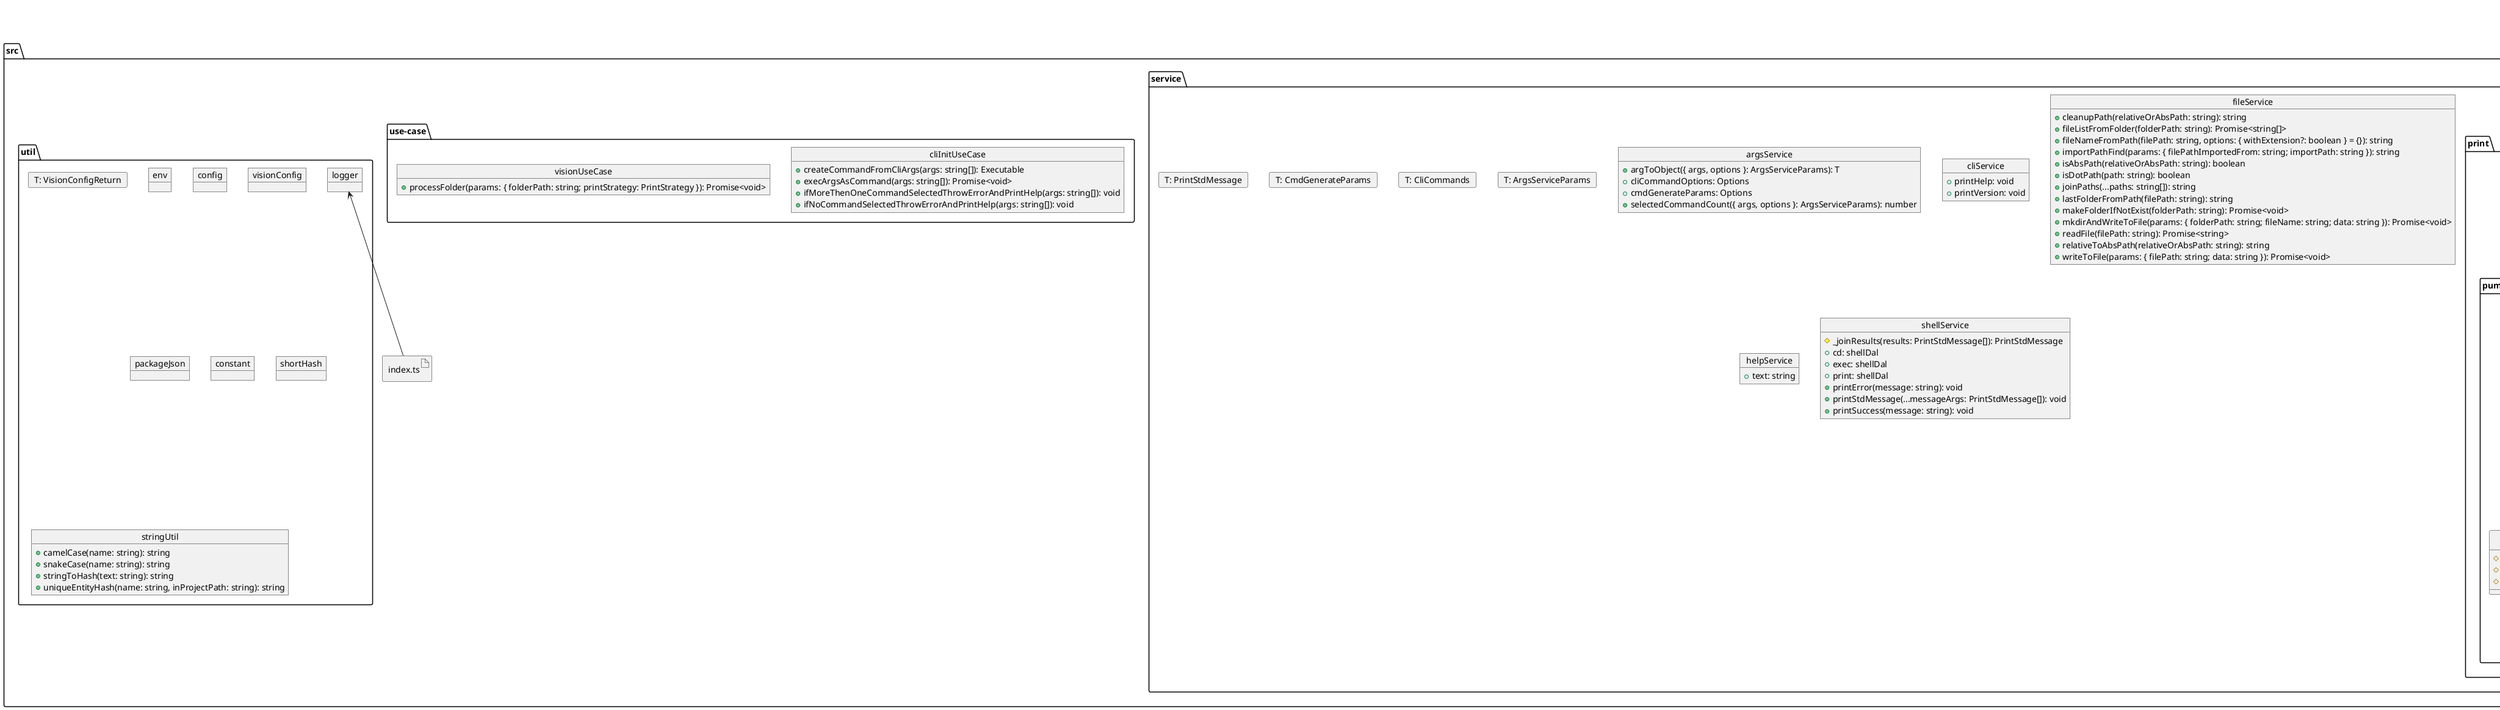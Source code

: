 @startuml
    folder "src" as src_b874d07 {
      artifact "index.ts" as index_ts_e4daf83f {
      }
      folder "app" as app_6faf0769 {
        class "CliApp" as cli_app_8bf9ca45 {
          constructor(args: string[])
        }
        object "app" as app_1d92d491 {
          # _onError(err: Error): Promise<void>
          # _registerOnExit: void
          # _server: undefined | any
          # _start(runApp: App): Promise<void>
          # _stop: Promise<void>
          + start: void
        }
        folder "init" as init_837dc15c {
          class "ExecArgsAsCommand" as exec_args_as_command_d74becbe {
            Name: string
            - ___args: string[]
            # _destroyFn: Promise<void>
            # _initFn: Promise<void>
            constructor(args: string[])
          }
        }
      }
      folder "dal" as dal_fba75381 {
        card "T: ExecResult" as exec_result_4f6edd5d {
        }
        object "shellDal" as shell_dal_4f6edd5d {
          + cd(dir: string): void
          + exec(cmd: string): Promise<ExecResult>
          + print(message: string): void
          + pwd: string
        }
      }
      folder "enum" as enum_1eea471b {
        enum "PumlGroupType" as puml_group_type_87f1b99e {
          FICTIVE = 'fictive'
          FOLDER = 'folder'
          RECTANGLE = 'rectangle'
        }
        enum "ReferenceType" as reference_type_1f38c983 {
          AGGREGATION = 'aggregation'
          ASSOCIATION = 'association'
          COMPOSITION = 'composition'
          DEPENDENCY = 'dependency'
          IMPLEMENTATION = 'implementation'
          INHERITANCE = 'inheritance'
        }
      }
      folder "model" as model_40d91327 {
        class "EntityClass" as entity_class_87e50b39 {
          + IsAbstract: boolean
          + IsExported: boolean
          + Properties: Property[]
          + References: Reference[]
          # _isAbstract: boolean
          # _isExported: boolean
          # _properties: Property[]
          # _references: Reference[]
          constructor(params: {    name: string    inProjectPath: string    isExported?: boolean    isAbstract?: boolean    references?: Reference[]    properties?: Property[]  })
        }
        class "EntityEnum" as entity_enum_f7c58024 {
          + IsExported: boolean
          + Properties: string[]
          # _isExported: boolean
          # _properties: string[]
          constructor(params: { name: string; inProjectPath: string; isExported?: boolean; properties: string[] })
        }
        class "EntityFile" as entity_file_33f169f1 {
          + References: Reference[]
          # _references: Reference[]
          + addAssociation({ name, inProjectPath }: { name: string; inProjectPath: string }): void
          constructor(params: { name: string; inProjectPath: string })
        }
        class "EntityInterface" as entity_interface_590b4132 {
          + IsExported: boolean
          + Properties: Property[]
          + References: Reference[]
          # _isExported: boolean
          # _properties: Property[]
          # _references: Reference[]
          constructor(params: {    name: string    inProjectPath: string    isExported?: boolean    references?: Reference[]    properties?: Property[]  })
        }
        class "EntityObject" as entity_object_784a4022 {
          + AliasReference: string
          + IsExported: boolean
          + Properties: Property[]
          # _aliasReference: string
          # _isExported: boolean
          # _properties: Property[]
          constructor(params: {    name: string    inProjectPath: string    isExported?: boolean    properties?: Property[]    aliasReference?: string  })
        }
        class "EntityType" as entity_type_a3fb7caf {
          + IsExported: boolean
          # _isExported: boolean
          constructor(params: { name: string; inProjectPath: string; isExported?: boolean })
        }
        abstract "Entity" as entity_9581579a {
          + Id: string
          + InProjectPath: string
          + Name: string
          + SortByName(a: Entity, b: Entity): number
          # _inProjectPath: string
          # _name: string
          # constructor(params: { name: string; inProjectPath: string })
          + renameEntity(name: string): void
        }
        interface "Exportable" as exportable_2ac9ab8f {
          + IsExported: boolean
        }
        interface "Locatable" as locatable_b011d3de {
          + Id: string
          + Name: string
          + InProjectPath: string
        }
        enum "PropertyAccessLevelType" as property_access_level_type_d5a84d26 {
          NO_MODIFIER = 'no-modifier'
          PRIVATE = 'private'
          PROTECTED = 'protected'
          PUBLIC = 'public'
        }
        class "Property" as property_d5a84d26 {
          + AccessLevel: PropertyAccessLevelType
          + FunctionParams: string | undefined
          + IsAbstract: boolean
          + Name: string
          + ReturnType: string
          + SortByName(a: Property, b: Property): number
          # _accessLevel: PropertyAccessLevelType
          # _functionParams: string | undefined
          # _isAbstract: boolean
          # _name: string
          # _returnType: string
          constructor(params: {    name: string    returnType: string    accessLevel?: PropertyAccessLevelType    isAbstract?: boolean    functionParams?: string  })
        }
        interface "Referencable" as referencable_31799d25 {
          + References: Reference[]
        }
        class "Reference" as reference_aaef6aea {
          + Id: string
          + InProjectPath: string
          + Name: string
          + Type: ReferenceType
          # _inProjectPath: string
          # _name: string
          # _type: ReferenceType
          constructor(params: { name: string; inProjectPath: string; type: ReferenceType })
        }
      }
      folder "module" as module_9f6f6c52 {
        artifact "ts.ts" as ts_ts_eabf7773 {
        }
      }
      folder "service" as service_c83a6ab5 {
        card "T: ArgsServiceParams" as args_service_params_d268d804 {
        }
        card "T: CliCommands" as cli_commands_d268d804 {
        }
        card "T: CmdGenerateParams" as cmd_generate_params_d268d804 {
        }
        object "argsService" as args_service_d268d804 {
          + argToObject({ args, options }: ArgsServiceParams): T
          + cliCommandOptions: Options
          + cmdGenerateParams: Options
          + selectedCommandCount({ args, options }: ArgsServiceParams): number
        }
        object "cliService" as cli_service_317b6b45 {
          + printHelp: void
          + printVersion: void
        }
        object "fileService" as file_service_3f424ea5 {
          + cleanupPath(relativeOrAbsPath: string): string
          + fileListFromFolder(folderPath: string): Promise<string[]>
          + fileNameFromPath(filePath: string, options: { withExtension?: boolean } = {}): string
          + importPathFind(params: { filePathImportedFrom: string; importPath: string }): string
          + isAbsPath(relativeOrAbsPath: string): boolean
          + isDotPath(path: string): boolean
          + joinPaths(...paths: string[]): string
          + lastFolderFromPath(filePath: string): string
          + makeFolderIfNotExist(folderPath: string): Promise<void>
          + mkdirAndWriteToFile(params: { folderPath: string; fileName: string; data: string }): Promise<void>
          + readFile(filePath: string): Promise<string>
          + relativeToAbsPath(relativeOrAbsPath: string): string
          + writeToFile(params: { filePath: string; data: string }): Promise<void>
        }
        object "helpService" as help_service_20a1eb92 {
          + text: string
        }
        card "T: PrintStdMessage" as print_std_message_db3f045d {
        }
        object "shellService" as shell_service_db3f045d {
          # _joinResults(results: PrintStdMessage[]): PrintStdMessage
          + cd: shellDal
          + exec: shellDal
          + print: shellDal
          + printError(message: string): void
          + printStdMessage(...messageArgs: PrintStdMessage[]): void
          + printSuccess(message: string): void
        }
        folder "command" as command_7ebc6e5d {
          interface "Executable" as executable_a85166eb {
            + execute: Promise<void>
          }
          class "Generate" as generate_eb5ef3b0 {
            + execute: Promise<void>
          }
          class "PrintHelp" as print_help_2c3c3bf6 {
            + execute: Promise<void>
          }
          class "PrintVersion" as print_version_dc92b85d {
            + execute: Promise<void>
          }
        }
        folder "convert" as convert_2b710bad {
          object "convertService" as convert_service_b2b4bfac {
            + strategyByFile(params: { filePath: string; folderPath: string }): ConvertStrategy | undefined
          }
          interface "ConvertStrategy" as convert_strategy_2898ab6a {
            + convert: Promise<Entity[]>
          }
          folder "ts" as ts_42a428a5 {
            card "T: TsConfigFileType" as ts_config_file_type_715f0c18 {
            }
            object "___tsConfigFileJson" as ts_config_file_json_715f0c18 {
            }
            object "tsConfigFileService" as ts_config_file_service_715f0c18 {
              # _cleanReplacePaths: { startsWith: string; replaceWith: string }[]
              # _cleanReplaceWith(path: string): string
              # _getFileJson: TsConfigFileType
              + init: Promise<void>
              + moduleAliasResolve(path: string): string
            }
            class "TsConvert" as ts_convert_87a0875e {
              # _filePath: string
              # _folderPath: string
              # _parseFile(params: { filePath: string; fileName: string }): Promise<ts.SourceFile>
              constructor({ filePath, folderPath }: { filePath: string; folderPath: string })
              + convert: Promise<Entity[]>
            }
            class "TsEntityParser" as ts_entity_parser_d73e1a98 {
              # _fileName: string
              # _inProjectPath: string
              # _joinEntitiesByAliasReference(entities: Entity[]): Entity[]
              # _parseStatement(statement: ts.Statement): Entity[]
              # _parseStatements: Entity[]
              # _parsedSource: ts.SourceFile
              # _parserByStatementKind(statement: ts.Statement): Parsable | undefined
              constructor(params: { parsedSource: ts.SourceFile; fileName: string; inProjectPath: string })
              + parsedEntities: Entity[]
            }
            object "tsParserService" as ts_parser_service_e67f4e7e {
              # _isViableExportableStatementKind(kind: number): boolean
              + accessLevel(modifiers?: ts.ModifiersArray): PropertyAccessLevelType
              + checkIfThereAreAnyExports(parsedSource: ts.SourceFile): boolean
              + findClassRelations(params: { statement: ts.Statement; parsedSource: ts.SourceFile; inProjectPath: string }): Reference[]
              + isAbstract(modifiers?: ts.ModifiersArray): boolean
              + isExported(modifiers?: ts.ModifiersArray): boolean
              + nameFromDeclarationsList(declarationList: ts.VariableDeclarationList): { name: string; declaration: ts.VariableDeclaration } | undefined
            }
            folder "parser" as parser_a64afe8d {
              interface "Parsable" as parsable_1dc7e811 {
                + parse: T
              }
              class "TsParserClass" as ts_parser_class_5b693985 {
                # _findProperties: Property[]
                # _inProjectPath: string
                # _parsedSource: ts.SourceFile
                # _propertiesToString(parameters?: any[]): string
                # _returnTypeValue(member: any): string
                # _statement: ts.Statement
                constructor(params: { parsedSource: ts.SourceFile; statement: ts.Statement; inProjectPath: string })
                + parse: EntityClass[]
              }
              class "TsParserEnum" as ts_parser_enum_2a645d78 {
                # _inProjectPath: string
                # _parsedSource: ts.SourceFile
                # _statement: ts.Statement
                constructor(params: { parsedSource: ts.SourceFile; statement: ts.Statement; inProjectPath: string })
                + parse: EntityEnum[]
              }
              class "TsParserFile" as ts_parser_file_f26663cd {
                # _fileName: string
                # _importsFromStatement(statement: ts.Statement): TsParserImportParseResult[]
                # _importsFromStatements: TsParserImportParseResult[]
                # _inProjectPath: string
                # _parsedSource: ts.SourceFile
                constructor(params: { parsedSource: ts.SourceFile; inProjectPath: string; fileName: string })
                + parse: EntityFile[]
              }
              card "T: TsParserImportParseResult" as ts_parser_import_parse_result_edaa2a96 {
              }
              class "TsParserImport" as ts_parser_import_edaa2a96 {
                # _importedFileInProjectAbsPath(importPath: string): string
                # _inProjectPath: string
                # _parseBindingName(importClause: any): string[]
                # _parseDefaultImport(importClause: any): string[]
                # _parseElements(elements: any): string[]
                # _statement: ts.Statement
                constructor(params: { statement: ts.Statement; inProjectPath: string })
                + parse: TsParserImportParseResult[]
              }
              class "TsParserInterface" as ts_parser_interface_8936afae {
                # _findProperties: Property[]
                # _inProjectPath: string
                # _parsedSource: ts.SourceFile
                # _statement: ts.Statement
                constructor(params: { parsedSource: ts.SourceFile; statement: ts.Statement; inProjectPath: string })
                + parse: EntityInterface[]
              }
              class "TsParserObject" as ts_parser_object_cba014be {
                # _accessLevel(propName: string): PropertyAccessLevelType
                # _findProperties(properties?: any[]): Property[]
                # _inProjectPath: string
                # _parsedSource: ts.SourceFile
                # _returnTypeValue(property: any): string
                # _statement: ts.Statement
                constructor({    parsedSource,    statement,    inProjectPath,  }: {    parsedSource: ts.SourceFile    statement: ts.Statement    inProjectPath: string  })
                + parse: EntityObject[]
              }
              class "TsParserType" as ts_parser_type_46289b53 {
                # _inProjectPath: string
                # _statement: ts.Statement
                constructor(params: { statement: ts.Statement; inProjectPath: string })
                + parse: EntityType[]
              }
            }
          }
        }
        folder "print" as print_8fa2e50b {
          interface "PrintStrategy" as print_strategy_5e9faaaa {
            + print(params: { entities: Entity[] }): Promise<void>
          }
          folder "puml" as puml_bc87e940 {
            class "PumlDocument" as puml_document_ebf39ea0 {
              # _print: string[]
              # _templateEnd: string
              # _templateStart: string
            }
            abstract "PumlEntity" as puml_entity_cc3a6994 {
              # _children: PumlEntity[]
              # _indentRows(templates: string[]): string[]
              # {abstract} _print: string[]
              # _relations: PumlRelation[]
              # {abstract} _templateEnd: string
              # {abstract} _templateStart: string
              + addChildren(printable: PumlEntity): void
              + print: string
              + printRelations: string
            }
            class "PumlGroup" as puml_group_a2149850 {
              + GroupPath: string
              + Id: string
              + Name: string
              + Type: string
              # _groupPath: string
              # _name: string
              # _print: string[]
              # _printGroups(groups: { [k: string]: PumlGroup }): string
              # _templateEnd: string
              # _templateStart: string
              # _type: PumlGroupType
              constructor(params: { name: string; type: PumlGroupType; groupPath: string })
              + groups: { [k: string]: PumlGroup }
            }
            class "PumlPrint" as puml_print_77dc46be {
              # _destinationPath: string
              # _fileName:  = vision.puml
              # _generateGroups(entities: Entity[]): void
              # _printableStrategyFromEntity(entity: Entity): PumlEntity | undefined
              # _pumlRelationStrings: string[]
              # _rootGroup: PumlGroup
              # _writeToFile(data: string): Promise<void>
              constructor(params: { appName?: string; destinationPath: string })
              + print(params: { entities: Entity[] }): Promise<void>
            }
            class "PumlRelation" as puml_relation_24365729 {
              # _fromEntity: Entity
              # _linkByReferenceType: string
              # _reference: Reference
              constructor(params: { reference: Reference; fromEntity: Entity })
              + print: string
            }
            folder "printable-entity" as printable_entity_3657a4a2 {
              class "PumlPrintableClass" as puml_printable_class_46ef6395 {
                # _entity: EntityClass
                # _print: string[]
                # _printProperty(property: Property): string
                # _templateEnd: string
                # _templateStart: string
                constructor(params: { entity: EntityClass })
              }
              class "PumlPrintableEnum" as puml_printable_enum_9f4c4448 {
                # _entity: EntityEnum
                # _print: string[]
                # _templateEnd: string
                # _templateStart: string
                constructor(params: { entity: EntityEnum })
              }
              class "PumlPrintableFile" as puml_printable_file_11eb1ddd {
                # _entity: EntityFile
                # _print: string[]
                # _templateEnd: string
                # _templateStart: string
                constructor(params: { entity: EntityFile })
              }
              class "PumlPrintableInterface" as puml_printable_interface_dfa76d5e {
                # _entity: EntityInterface
                # _print: string[]
                # _printProperty(property: Property): string
                # _templateEnd: string
                # _templateStart: string
                constructor(params: { entity: EntityInterface })
              }
              class "PumlPrintableObject" as puml_printable_object_2cf1044e {
                # _entity: EntityObject
                # _print: string[]
                # _printProperty(property: Property): string
                # _templateEnd: string
                # _templateStart: string
                constructor(params: { entity: EntityObject })
              }
              class "PumlPrintableProperty" as puml_printable_property_739e371c {
                # _abstractAttribute: string
                # _accessLevel: string
                # _print: string[]
                # _property: Property
                # _propertyName: string
                # _templateEnd: string
                # _templateStart: string
                constructor(params: { property: Property })
              }
              class "PumlPrintableType" as puml_printable_type_21bec203 {
                # _entity: EntityType
                # _print: string[]
                # _templateEnd: string
                # _templateStart: string
                constructor(params: { entity: EntityType })
              }
              class "PumlPrintableWrapper" as puml_printable_wrapper_b8ea5ae8 {
                # _print: string[]
                # _templateEnd: string
                # _templateStart: string
                constructor(protected readonly _string: string)
              }
            }
          }
        }
      }
      folder "use-case" as use_case_fcef54f2 {
        object "cliInitUseCase" as cli_init_use_case_9439e852 {
          + createCommandFromCliArgs(args: string[]): Executable
          + execArgsAsCommand(args: string[]): Promise<void>
          + ifMoreThenOneCommandSelectedThrowErrorAndPrintHelp(args: string[]): void
          + ifNoCommandSelectedThrowErrorAndPrintHelp(args: string[]): void
        }
        object "visionUseCase" as vision_use_case_dd084107 {
          + processFolder(params: { folderPath: string; printStrategy: PrintStrategy }): Promise<void>
        }
      }
      folder "util" as util_28bcbc6c {
        object "env" as env_939c4ec0 {
        }
        object "config" as config_939c4ec0 {
        }
        card "T: VisionConfigReturn" as vision_config_return_939c4ec0 {
        }
        object "visionConfig" as vision_config_939c4ec0 {
        }
        object "packageJson" as package_json_6be721f4 {
        }
        object "constant" as constant_6be721f4 {
        }
        object "logger" as logger_d1ee5f1e {
        }
        object "shortHash" as short_hash_20f7f236 {
        }
        object "stringUtil" as string_util_20f7f236 {
          + camelCase(name: string): string
          + snakeCase(name: string): string
          + stringToHash(text: string): string
          + uniqueEntityHash(name: string, inProjectPath: string): string
        }
      }
    }
  cli_app_8bf9ca45 -up-|> app_d815df3b
  exec_args_as_command_d74becbe -up-|> initiate_d815df3b
  index_ts_e4daf83f -up-> logger_d1ee5f1e
  entity_class_87e50b39 -up-|> entity_9581579a
  entity_class_87e50b39 .up.|> exportable_2ac9ab8f
  entity_class_87e50b39 .up.|> referencable_31799d25
  entity_enum_f7c58024 -up-|> entity_9581579a
  entity_enum_f7c58024 .up.|> exportable_2ac9ab8f
  entity_file_33f169f1 -up-|> entity_9581579a
  entity_file_33f169f1 .up.|> referencable_31799d25
  entity_interface_590b4132 -up-|> entity_9581579a
  entity_interface_590b4132 .up.|> exportable_2ac9ab8f
  entity_object_784a4022 -up-|> entity_9581579a
  entity_object_784a4022 .up.|> exportable_2ac9ab8f
  entity_type_a3fb7caf -up-|> entity_9581579a
  entity_type_a3fb7caf .up.|> exportable_2ac9ab8f
  entity_9581579a .up.|> locatable_b011d3de
  reference_aaef6aea .up.|> locatable_b011d3de
  ts_ts_eabf7773 -up-> ts_88927a5b
  generate_eb5ef3b0 .up.|> executable_a85166eb
  print_help_2c3c3bf6 .up.|> executable_a85166eb
  print_version_dc92b85d .up.|> executable_a85166eb
  ts_parser_class_5b693985 .up.|> parsable_1dc7e811
  ts_parser_enum_2a645d78 .up.|> parsable_1dc7e811
  ts_parser_file_f26663cd .up.|> parsable_1dc7e811
  ts_parser_import_edaa2a96 .up.|> parsable_1dc7e811
  ts_parser_interface_8936afae .up.|> parsable_1dc7e811
  ts_parser_object_cba014be .up.|> parsable_1dc7e811
  ts_parser_type_46289b53 .up.|> parsable_1dc7e811
  ts_convert_87a0875e .up.|> convert_strategy_2898ab6a
  puml_printable_class_46ef6395 -up-|> puml_entity_cc3a6994
  puml_printable_enum_9f4c4448 -up-|> puml_entity_cc3a6994
  puml_printable_file_11eb1ddd -up-|> puml_entity_cc3a6994
  puml_printable_interface_dfa76d5e -up-|> puml_entity_cc3a6994
  puml_printable_object_2cf1044e -up-|> puml_entity_cc3a6994
  puml_printable_property_739e371c -up-|> puml_entity_cc3a6994
  puml_printable_type_21bec203 -up-|> puml_entity_cc3a6994
  puml_printable_wrapper_b8ea5ae8 -up-|> puml_entity_cc3a6994
  puml_document_ebf39ea0 -up-|> puml_entity_cc3a6994
  puml_group_a2149850 -up-|> puml_entity_cc3a6994
  puml_print_77dc46be .up.|> print_strategy_5e9faaaa
@enduml